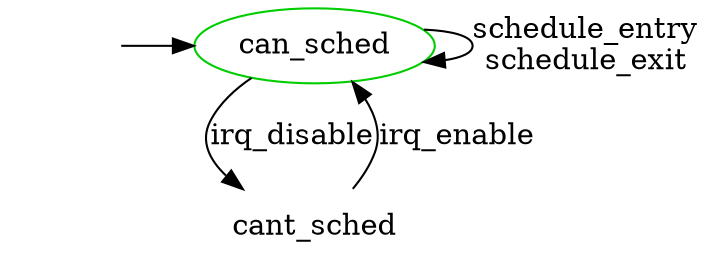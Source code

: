 digraph state_automaton {
	center = true;
	size = "7,11";
	{node [shape = plaintext, style=invis, label=""] "__init_can_sched"};
	{node [shape = ellipse] "can_sched"};
	{node [shape = plaintext] "can_sched"};
	{node [shape = plaintext] "cant_sched"};
	"__init_can_sched" -> "can_sched";
	"can_sched" [label = "can_sched", color = green3];
	"can_sched" -> "can_sched" [ label = "schedule_entry\nschedule_exit" ];
	"can_sched" -> "cant_sched" [ label = "irq_disable" ];
	"cant_sched" [label = "cant_sched"];
	"cant_sched" -> "can_sched" [ label = "irq_enable" ];
	{ rank = min ;
		"__init_can_sched";
		"can_sched";
	}
}
